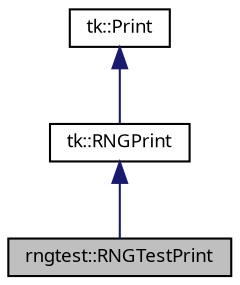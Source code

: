 digraph "rngtest::RNGTestPrint"
{
 // INTERACTIVE_SVG=YES
  bgcolor="transparent";
  edge [fontname="sans-serif",fontsize="9",labelfontname="sans-serif",labelfontsize="9"];
  node [fontname="sans-serif",fontsize="9",shape=record];
  Node1 [label="rngtest::RNGTestPrint",height=0.2,width=0.4,color="black", fillcolor="grey75", style="filled", fontcolor="black"];
  Node2 -> Node1 [dir="back",color="midnightblue",fontsize="9",style="solid",fontname="sans-serif"];
  Node2 [label="tk::RNGPrint",height=0.2,width=0.4,color="black",URL="$classtk_1_1_r_n_g_print.html",tooltip="RNGPrint : Print. "];
  Node3 -> Node2 [dir="back",color="midnightblue",fontsize="9",style="solid",fontname="sans-serif"];
  Node3 [label="tk::Print",height=0.2,width=0.4,color="black",URL="$classtk_1_1_print.html"];
}
